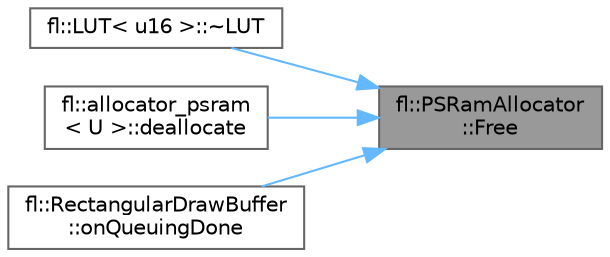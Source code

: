 digraph "fl::PSRamAllocator::Free"
{
 // INTERACTIVE_SVG=YES
 // LATEX_PDF_SIZE
  bgcolor="transparent";
  edge [fontname=Helvetica,fontsize=10,labelfontname=Helvetica,labelfontsize=10];
  node [fontname=Helvetica,fontsize=10,shape=box,height=0.2,width=0.4];
  rankdir="RL";
  Node1 [id="Node000001",label="fl::PSRamAllocator\l::Free",height=0.2,width=0.4,color="gray40", fillcolor="grey60", style="filled", fontcolor="black",tooltip=" "];
  Node1 -> Node2 [id="edge1_Node000001_Node000002",dir="back",color="steelblue1",style="solid",tooltip=" "];
  Node2 [id="Node000002",label="fl::LUT\< u16 \>::~LUT",height=0.2,width=0.4,color="grey40", fillcolor="white", style="filled",URL="$d6/d18/classfl_1_1_l_u_t_ac845458cfe51b251e8931fb72b671e6a.html#ac845458cfe51b251e8931fb72b671e6a",tooltip=" "];
  Node1 -> Node3 [id="edge2_Node000001_Node000003",dir="back",color="steelblue1",style="solid",tooltip=" "];
  Node3 [id="Node000003",label="fl::allocator_psram\l\< U \>::deallocate",height=0.2,width=0.4,color="grey40", fillcolor="white", style="filled",URL="$d3/df2/classfl_1_1allocator__psram_af12d193d6bb3a666f872164b133c15c5.html#af12d193d6bb3a666f872164b133c15c5",tooltip=" "];
  Node1 -> Node4 [id="edge3_Node000001_Node000004",dir="back",color="steelblue1",style="solid",tooltip=" "];
  Node4 [id="Node000004",label="fl::RectangularDrawBuffer\l::onQueuingDone",height=0.2,width=0.4,color="grey40", fillcolor="white", style="filled",URL="$de/d10/classfl_1_1_rectangular_draw_buffer_a793464dde6e4e1a324ab46973615345c.html#a793464dde6e4e1a324ab46973615345c",tooltip=" "];
}
